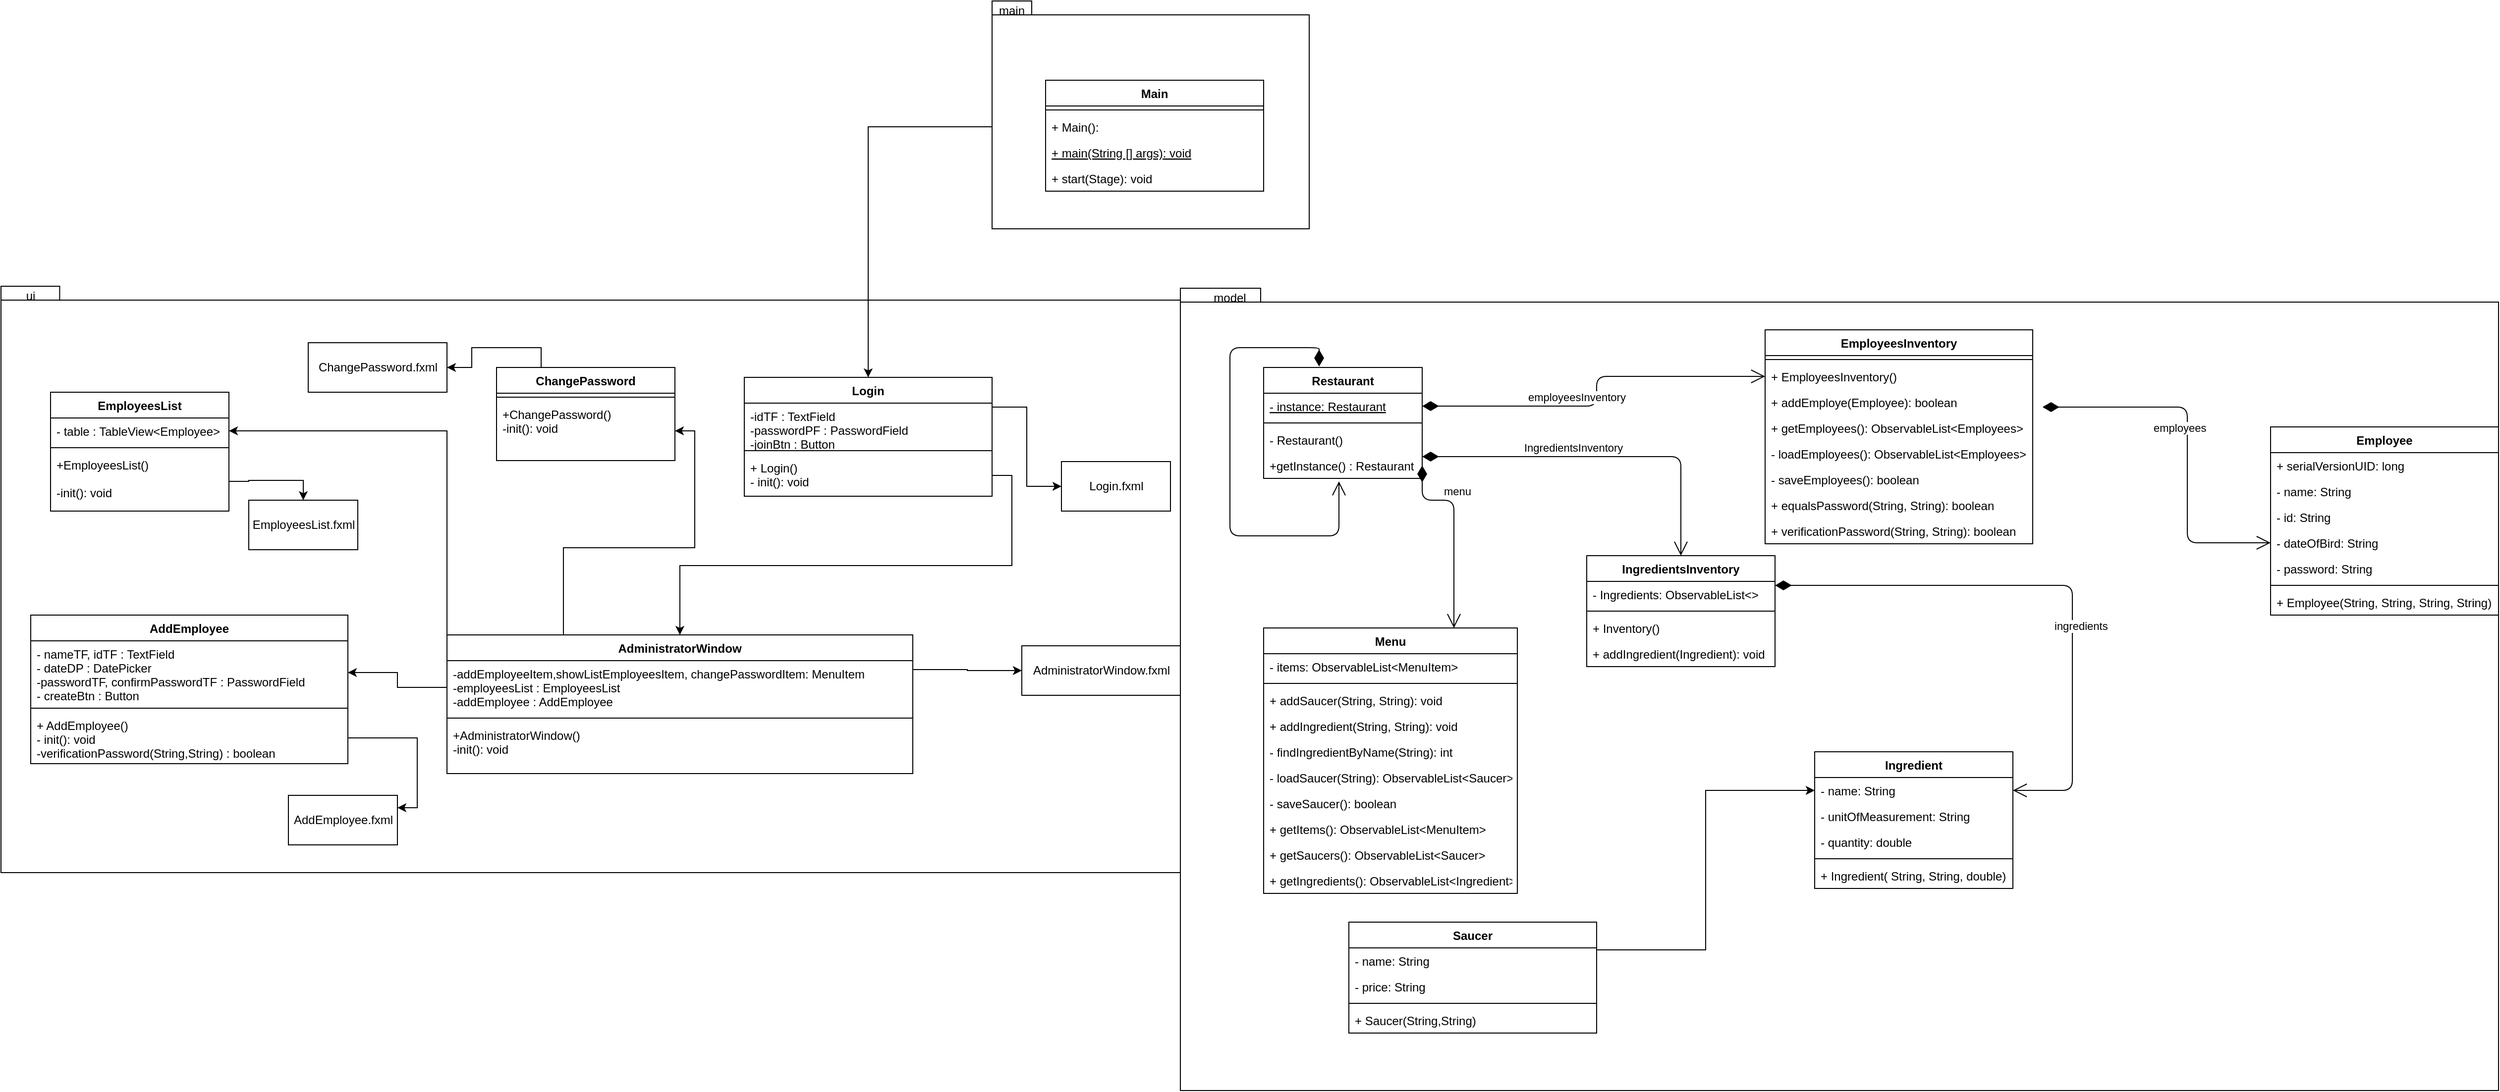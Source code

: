 <mxfile version="15.2.7" type="device"><diagram id="L7kyF5hDS-9kEPvA9DnG" name="Página-1"><mxGraphModel dx="1695" dy="1679" grid="1" gridSize="10" guides="1" tooltips="1" connect="1" arrows="1" fold="1" page="1" pageScale="1" pageWidth="827" pageHeight="1169" math="0" shadow="0"><root><mxCell id="0"/><mxCell id="1" parent="0"/><mxCell id="4UvoIsOAYy2A6t3GpR0r-1" value="" style="shape=folder;fontStyle=1;spacingTop=10;tabWidth=40;tabHeight=14;tabPosition=left;html=1;" parent="1" vertex="1"><mxGeometry x="-750" y="28" width="1200" height="592" as="geometry"/></mxCell><mxCell id="4UvoIsOAYy2A6t3GpR0r-2" value="" style="shape=folder;fontStyle=1;spacingTop=10;tabWidth=40;tabHeight=14;tabPosition=left;html=1;" parent="1" vertex="1"><mxGeometry x="440" y="30" width="1330" height="810" as="geometry"/></mxCell><mxCell id="4UvoIsOAYy2A6t3GpR0r-3" value="ui" style="text;html=1;strokeColor=none;fillColor=none;align=center;verticalAlign=middle;whiteSpace=wrap;rounded=0;" parent="1" vertex="1"><mxGeometry x="-740" y="28" width="40" height="20" as="geometry"/></mxCell><mxCell id="4UvoIsOAYy2A6t3GpR0r-4" value="model" style="text;html=1;strokeColor=none;fillColor=none;align=center;verticalAlign=middle;whiteSpace=wrap;rounded=0;" parent="1" vertex="1"><mxGeometry x="470" y="30" width="40" height="20" as="geometry"/></mxCell><mxCell id="4UvoIsOAYy2A6t3GpR0r-10" value="Restaurant" style="swimlane;fontStyle=1;align=center;verticalAlign=top;childLayout=stackLayout;horizontal=1;startSize=26;horizontalStack=0;resizeParent=1;resizeParentMax=0;resizeLast=0;collapsible=1;marginBottom=0;" parent="1" vertex="1"><mxGeometry x="524" y="110" width="160" height="112" as="geometry"/></mxCell><mxCell id="4UvoIsOAYy2A6t3GpR0r-11" value="- instance: Restaurant" style="text;strokeColor=none;fillColor=none;align=left;verticalAlign=top;spacingLeft=4;spacingRight=4;overflow=hidden;rotatable=0;points=[[0,0.5],[1,0.5]];portConstraint=eastwest;fontStyle=4" parent="4UvoIsOAYy2A6t3GpR0r-10" vertex="1"><mxGeometry y="26" width="160" height="26" as="geometry"/></mxCell><mxCell id="4UvoIsOAYy2A6t3GpR0r-12" value="" style="line;strokeWidth=1;fillColor=none;align=left;verticalAlign=middle;spacingTop=-1;spacingLeft=3;spacingRight=3;rotatable=0;labelPosition=right;points=[];portConstraint=eastwest;" parent="4UvoIsOAYy2A6t3GpR0r-10" vertex="1"><mxGeometry y="52" width="160" height="8" as="geometry"/></mxCell><mxCell id="4UvoIsOAYy2A6t3GpR0r-13" value="- Restaurant()&#10;" style="text;strokeColor=none;fillColor=none;align=left;verticalAlign=top;spacingLeft=4;spacingRight=4;overflow=hidden;rotatable=0;points=[[0,0.5],[1,0.5]];portConstraint=eastwest;" parent="4UvoIsOAYy2A6t3GpR0r-10" vertex="1"><mxGeometry y="60" width="160" height="26" as="geometry"/></mxCell><mxCell id="7pFVxn1feQOgFeOtxgML-3" value="+getInstance() : Restaurant" style="text;strokeColor=none;fillColor=none;align=left;verticalAlign=top;spacingLeft=4;spacingRight=4;overflow=hidden;rotatable=0;points=[[0,0.5],[1,0.5]];portConstraint=eastwest;" parent="4UvoIsOAYy2A6t3GpR0r-10" vertex="1"><mxGeometry y="86" width="160" height="26" as="geometry"/></mxCell><mxCell id="4UvoIsOAYy2A6t3GpR0r-14" value="Employee" style="swimlane;fontStyle=1;align=center;verticalAlign=top;childLayout=stackLayout;horizontal=1;startSize=26;horizontalStack=0;resizeParent=1;resizeParentMax=0;resizeLast=0;collapsible=1;marginBottom=0;" parent="1" vertex="1"><mxGeometry x="1540" y="170" width="230" height="190" as="geometry"/></mxCell><mxCell id="lGYI-Bh64b4NxTgiRNu4-3" value="+ serialVersionUID: long" style="text;strokeColor=none;fillColor=none;align=left;verticalAlign=top;spacingLeft=4;spacingRight=4;overflow=hidden;rotatable=0;points=[[0,0.5],[1,0.5]];portConstraint=eastwest;" parent="4UvoIsOAYy2A6t3GpR0r-14" vertex="1"><mxGeometry y="26" width="230" height="26" as="geometry"/></mxCell><mxCell id="4UvoIsOAYy2A6t3GpR0r-15" value="- name: String" style="text;strokeColor=none;fillColor=none;align=left;verticalAlign=top;spacingLeft=4;spacingRight=4;overflow=hidden;rotatable=0;points=[[0,0.5],[1,0.5]];portConstraint=eastwest;" parent="4UvoIsOAYy2A6t3GpR0r-14" vertex="1"><mxGeometry y="52" width="230" height="26" as="geometry"/></mxCell><mxCell id="4UvoIsOAYy2A6t3GpR0r-18" value="- id: String" style="text;strokeColor=none;fillColor=none;align=left;verticalAlign=top;spacingLeft=4;spacingRight=4;overflow=hidden;rotatable=0;points=[[0,0.5],[1,0.5]];portConstraint=eastwest;" parent="4UvoIsOAYy2A6t3GpR0r-14" vertex="1"><mxGeometry y="78" width="230" height="26" as="geometry"/></mxCell><mxCell id="4UvoIsOAYy2A6t3GpR0r-19" value="- dateOfBird: String" style="text;strokeColor=none;fillColor=none;align=left;verticalAlign=top;spacingLeft=4;spacingRight=4;overflow=hidden;rotatable=0;points=[[0,0.5],[1,0.5]];portConstraint=eastwest;" parent="4UvoIsOAYy2A6t3GpR0r-14" vertex="1"><mxGeometry y="104" width="230" height="26" as="geometry"/></mxCell><mxCell id="4UvoIsOAYy2A6t3GpR0r-20" value="- password: String" style="text;strokeColor=none;fillColor=none;align=left;verticalAlign=top;spacingLeft=4;spacingRight=4;overflow=hidden;rotatable=0;points=[[0,0.5],[1,0.5]];portConstraint=eastwest;" parent="4UvoIsOAYy2A6t3GpR0r-14" vertex="1"><mxGeometry y="130" width="230" height="26" as="geometry"/></mxCell><mxCell id="4UvoIsOAYy2A6t3GpR0r-16" value="" style="line;strokeWidth=1;fillColor=none;align=left;verticalAlign=middle;spacingTop=-1;spacingLeft=3;spacingRight=3;rotatable=0;labelPosition=right;points=[];portConstraint=eastwest;" parent="4UvoIsOAYy2A6t3GpR0r-14" vertex="1"><mxGeometry y="156" width="230" height="8" as="geometry"/></mxCell><mxCell id="4UvoIsOAYy2A6t3GpR0r-17" value="+ Employee(String, String, String, String)" style="text;strokeColor=none;fillColor=none;align=left;verticalAlign=top;spacingLeft=4;spacingRight=4;overflow=hidden;rotatable=0;points=[[0,0.5],[1,0.5]];portConstraint=eastwest;" parent="4UvoIsOAYy2A6t3GpR0r-14" vertex="1"><mxGeometry y="164" width="230" height="26" as="geometry"/></mxCell><mxCell id="4UvoIsOAYy2A6t3GpR0r-21" value="Ingredient" style="swimlane;fontStyle=1;align=center;verticalAlign=top;childLayout=stackLayout;horizontal=1;startSize=26;horizontalStack=0;resizeParent=1;resizeParentMax=0;resizeLast=0;collapsible=1;marginBottom=0;" parent="1" vertex="1"><mxGeometry x="1080" y="498" width="200" height="138" as="geometry"/></mxCell><mxCell id="4UvoIsOAYy2A6t3GpR0r-22" value="- name: String" style="text;strokeColor=none;fillColor=none;align=left;verticalAlign=top;spacingLeft=4;spacingRight=4;overflow=hidden;rotatable=0;points=[[0,0.5],[1,0.5]];portConstraint=eastwest;" parent="4UvoIsOAYy2A6t3GpR0r-21" vertex="1"><mxGeometry y="26" width="200" height="26" as="geometry"/></mxCell><mxCell id="4UvoIsOAYy2A6t3GpR0r-25" value="- unitOfMeasurement: String" style="text;strokeColor=none;fillColor=none;align=left;verticalAlign=top;spacingLeft=4;spacingRight=4;overflow=hidden;rotatable=0;points=[[0,0.5],[1,0.5]];portConstraint=eastwest;" parent="4UvoIsOAYy2A6t3GpR0r-21" vertex="1"><mxGeometry y="52" width="200" height="26" as="geometry"/></mxCell><mxCell id="4UvoIsOAYy2A6t3GpR0r-39" value="- quantity: double" style="text;strokeColor=none;fillColor=none;align=left;verticalAlign=top;spacingLeft=4;spacingRight=4;overflow=hidden;rotatable=0;points=[[0,0.5],[1,0.5]];portConstraint=eastwest;" parent="4UvoIsOAYy2A6t3GpR0r-21" vertex="1"><mxGeometry y="78" width="200" height="26" as="geometry"/></mxCell><mxCell id="4UvoIsOAYy2A6t3GpR0r-23" value="" style="line;strokeWidth=1;fillColor=none;align=left;verticalAlign=middle;spacingTop=-1;spacingLeft=3;spacingRight=3;rotatable=0;labelPosition=right;points=[];portConstraint=eastwest;" parent="4UvoIsOAYy2A6t3GpR0r-21" vertex="1"><mxGeometry y="104" width="200" height="8" as="geometry"/></mxCell><mxCell id="4UvoIsOAYy2A6t3GpR0r-24" value="+ Ingredient( String, String, double)" style="text;strokeColor=none;fillColor=none;align=left;verticalAlign=top;spacingLeft=4;spacingRight=4;overflow=hidden;rotatable=0;points=[[0,0.5],[1,0.5]];portConstraint=eastwest;" parent="4UvoIsOAYy2A6t3GpR0r-21" vertex="1"><mxGeometry y="112" width="200" height="26" as="geometry"/></mxCell><mxCell id="4UvoIsOAYy2A6t3GpR0r-26" value="IngredientsInventory" style="swimlane;fontStyle=1;align=center;verticalAlign=top;childLayout=stackLayout;horizontal=1;startSize=26;horizontalStack=0;resizeParent=1;resizeParentMax=0;resizeLast=0;collapsible=1;marginBottom=0;" parent="1" vertex="1"><mxGeometry x="850" y="300" width="190" height="112" as="geometry"/></mxCell><mxCell id="4UvoIsOAYy2A6t3GpR0r-27" value="- Ingredients: ObservableList&lt;&gt; " style="text;strokeColor=none;fillColor=none;align=left;verticalAlign=top;spacingLeft=4;spacingRight=4;overflow=hidden;rotatable=0;points=[[0,0.5],[1,0.5]];portConstraint=eastwest;" parent="4UvoIsOAYy2A6t3GpR0r-26" vertex="1"><mxGeometry y="26" width="190" height="26" as="geometry"/></mxCell><mxCell id="4UvoIsOAYy2A6t3GpR0r-28" value="" style="line;strokeWidth=1;fillColor=none;align=left;verticalAlign=middle;spacingTop=-1;spacingLeft=3;spacingRight=3;rotatable=0;labelPosition=right;points=[];portConstraint=eastwest;" parent="4UvoIsOAYy2A6t3GpR0r-26" vertex="1"><mxGeometry y="52" width="190" height="8" as="geometry"/></mxCell><mxCell id="4UvoIsOAYy2A6t3GpR0r-29" value="+ Inventory()" style="text;strokeColor=none;fillColor=none;align=left;verticalAlign=top;spacingLeft=4;spacingRight=4;overflow=hidden;rotatable=0;points=[[0,0.5],[1,0.5]];portConstraint=eastwest;" parent="4UvoIsOAYy2A6t3GpR0r-26" vertex="1"><mxGeometry y="60" width="190" height="26" as="geometry"/></mxCell><mxCell id="DF9KUVSJpANHtCZs5Mmc-1" value="+ addIngredient(Ingredient): void" style="text;strokeColor=none;fillColor=none;align=left;verticalAlign=top;spacingLeft=4;spacingRight=4;overflow=hidden;rotatable=0;points=[[0,0.5],[1,0.5]];portConstraint=eastwest;" parent="4UvoIsOAYy2A6t3GpR0r-26" vertex="1"><mxGeometry y="86" width="190" height="26" as="geometry"/></mxCell><mxCell id="4UvoIsOAYy2A6t3GpR0r-38" style="edgeStyle=orthogonalEdgeStyle;rounded=0;orthogonalLoop=1;jettySize=auto;html=1;exitX=1;exitY=0.25;exitDx=0;exitDy=0;entryX=0;entryY=0.5;entryDx=0;entryDy=0;" parent="1" source="4UvoIsOAYy2A6t3GpR0r-34" target="4UvoIsOAYy2A6t3GpR0r-22" edge="1"><mxGeometry relative="1" as="geometry"/></mxCell><mxCell id="4UvoIsOAYy2A6t3GpR0r-34" value="Saucer" style="swimlane;fontStyle=1;align=center;verticalAlign=top;childLayout=stackLayout;horizontal=1;startSize=26;horizontalStack=0;resizeParent=1;resizeParentMax=0;resizeLast=0;collapsible=1;marginBottom=0;" parent="1" vertex="1"><mxGeometry x="610" y="670" width="250" height="112" as="geometry"/></mxCell><mxCell id="4UvoIsOAYy2A6t3GpR0r-35" value="- name: String" style="text;strokeColor=none;fillColor=none;align=left;verticalAlign=top;spacingLeft=4;spacingRight=4;overflow=hidden;rotatable=0;points=[[0,0.5],[1,0.5]];portConstraint=eastwest;" parent="4UvoIsOAYy2A6t3GpR0r-34" vertex="1"><mxGeometry y="26" width="250" height="26" as="geometry"/></mxCell><mxCell id="4UvoIsOAYy2A6t3GpR0r-40" value="- price: String" style="text;strokeColor=none;fillColor=none;align=left;verticalAlign=top;spacingLeft=4;spacingRight=4;overflow=hidden;rotatable=0;points=[[0,0.5],[1,0.5]];portConstraint=eastwest;" parent="4UvoIsOAYy2A6t3GpR0r-34" vertex="1"><mxGeometry y="52" width="250" height="26" as="geometry"/></mxCell><mxCell id="4UvoIsOAYy2A6t3GpR0r-36" value="" style="line;strokeWidth=1;fillColor=none;align=left;verticalAlign=middle;spacingTop=-1;spacingLeft=3;spacingRight=3;rotatable=0;labelPosition=right;points=[];portConstraint=eastwest;" parent="4UvoIsOAYy2A6t3GpR0r-34" vertex="1"><mxGeometry y="78" width="250" height="8" as="geometry"/></mxCell><mxCell id="4UvoIsOAYy2A6t3GpR0r-37" value="+ Saucer(String,String)" style="text;strokeColor=none;fillColor=none;align=left;verticalAlign=top;spacingLeft=4;spacingRight=4;overflow=hidden;rotatable=0;points=[[0,0.5],[1,0.5]];portConstraint=eastwest;" parent="4UvoIsOAYy2A6t3GpR0r-34" vertex="1"><mxGeometry y="86" width="250" height="26" as="geometry"/></mxCell><mxCell id="4UvoIsOAYy2A6t3GpR0r-41" value="Login.fxml" style="html=1;" parent="1" vertex="1"><mxGeometry x="320" y="205" width="110" height="50" as="geometry"/></mxCell><mxCell id="4UvoIsOAYy2A6t3GpR0r-46" style="edgeStyle=orthogonalEdgeStyle;rounded=0;orthogonalLoop=1;jettySize=auto;html=1;exitX=1;exitY=0.25;exitDx=0;exitDy=0;entryX=0;entryY=0.5;entryDx=0;entryDy=0;" parent="1" source="4UvoIsOAYy2A6t3GpR0r-42" target="4UvoIsOAYy2A6t3GpR0r-41" edge="1"><mxGeometry relative="1" as="geometry"/></mxCell><mxCell id="4UvoIsOAYy2A6t3GpR0r-42" value="Login" style="swimlane;fontStyle=1;align=center;verticalAlign=top;childLayout=stackLayout;horizontal=1;startSize=26;horizontalStack=0;resizeParent=1;resizeParentMax=0;resizeLast=0;collapsible=1;marginBottom=0;" parent="1" vertex="1"><mxGeometry y="120" width="250" height="120" as="geometry"/></mxCell><mxCell id="4UvoIsOAYy2A6t3GpR0r-43" value="-idTF : TextField&#10;-passwordPF : PasswordField&#10;-joinBtn : Button" style="text;strokeColor=none;fillColor=none;align=left;verticalAlign=top;spacingLeft=4;spacingRight=4;overflow=hidden;rotatable=0;points=[[0,0.5],[1,0.5]];portConstraint=eastwest;" parent="4UvoIsOAYy2A6t3GpR0r-42" vertex="1"><mxGeometry y="26" width="250" height="44" as="geometry"/></mxCell><mxCell id="4UvoIsOAYy2A6t3GpR0r-44" value="" style="line;strokeWidth=1;fillColor=none;align=left;verticalAlign=middle;spacingTop=-1;spacingLeft=3;spacingRight=3;rotatable=0;labelPosition=right;points=[];portConstraint=eastwest;" parent="4UvoIsOAYy2A6t3GpR0r-42" vertex="1"><mxGeometry y="70" width="250" height="8" as="geometry"/></mxCell><mxCell id="4UvoIsOAYy2A6t3GpR0r-45" value="+ Login()&#10;- init(): void" style="text;strokeColor=none;fillColor=none;align=left;verticalAlign=top;spacingLeft=4;spacingRight=4;overflow=hidden;rotatable=0;points=[[0,0.5],[1,0.5]];portConstraint=eastwest;" parent="4UvoIsOAYy2A6t3GpR0r-42" vertex="1"><mxGeometry y="78" width="250" height="42" as="geometry"/></mxCell><mxCell id="DF9KUVSJpANHtCZs5Mmc-2" value="EmployeesInventory" style="swimlane;fontStyle=1;align=center;verticalAlign=top;childLayout=stackLayout;horizontal=1;startSize=26;horizontalStack=0;resizeParent=1;resizeParentMax=0;resizeLast=0;collapsible=1;marginBottom=0;" parent="1" vertex="1"><mxGeometry x="1030" y="72" width="270" height="216" as="geometry"/></mxCell><mxCell id="DF9KUVSJpANHtCZs5Mmc-4" value="" style="line;strokeWidth=1;fillColor=none;align=left;verticalAlign=middle;spacingTop=-1;spacingLeft=3;spacingRight=3;rotatable=0;labelPosition=right;points=[];portConstraint=eastwest;" parent="DF9KUVSJpANHtCZs5Mmc-2" vertex="1"><mxGeometry y="26" width="270" height="8" as="geometry"/></mxCell><mxCell id="DF9KUVSJpANHtCZs5Mmc-5" value="+ EmployeesInventory()" style="text;strokeColor=none;fillColor=none;align=left;verticalAlign=top;spacingLeft=4;spacingRight=4;overflow=hidden;rotatable=0;points=[[0,0.5],[1,0.5]];portConstraint=eastwest;" parent="DF9KUVSJpANHtCZs5Mmc-2" vertex="1"><mxGeometry y="34" width="270" height="26" as="geometry"/></mxCell><mxCell id="DF9KUVSJpANHtCZs5Mmc-24" value="+ addEmploye(Employee): boolean" style="text;strokeColor=none;fillColor=none;align=left;verticalAlign=top;spacingLeft=4;spacingRight=4;overflow=hidden;rotatable=0;points=[[0,0.5],[1,0.5]];portConstraint=eastwest;" parent="DF9KUVSJpANHtCZs5Mmc-2" vertex="1"><mxGeometry y="60" width="270" height="26" as="geometry"/></mxCell><mxCell id="DF9KUVSJpANHtCZs5Mmc-25" value="+ getEmployees(): ObservableList&lt;Employees&gt;" style="text;strokeColor=none;fillColor=none;align=left;verticalAlign=top;spacingLeft=4;spacingRight=4;overflow=hidden;rotatable=0;points=[[0,0.5],[1,0.5]];portConstraint=eastwest;" parent="DF9KUVSJpANHtCZs5Mmc-2" vertex="1"><mxGeometry y="86" width="270" height="26" as="geometry"/></mxCell><mxCell id="DF9KUVSJpANHtCZs5Mmc-32" value="- loadEmployees(): ObservableList&lt;Employees&gt;" style="text;strokeColor=none;fillColor=none;align=left;verticalAlign=top;spacingLeft=4;spacingRight=4;overflow=hidden;rotatable=0;points=[[0,0.5],[1,0.5]];portConstraint=eastwest;" parent="DF9KUVSJpANHtCZs5Mmc-2" vertex="1"><mxGeometry y="112" width="270" height="26" as="geometry"/></mxCell><mxCell id="DF9KUVSJpANHtCZs5Mmc-33" value="- saveEmployees(): boolean" style="text;strokeColor=none;fillColor=none;align=left;verticalAlign=top;spacingLeft=4;spacingRight=4;overflow=hidden;rotatable=0;points=[[0,0.5],[1,0.5]];portConstraint=eastwest;" parent="DF9KUVSJpANHtCZs5Mmc-2" vertex="1"><mxGeometry y="138" width="270" height="26" as="geometry"/></mxCell><mxCell id="lGYI-Bh64b4NxTgiRNu4-1" value="+ equalsPassword(String, String): boolean" style="text;strokeColor=none;fillColor=none;align=left;verticalAlign=top;spacingLeft=4;spacingRight=4;overflow=hidden;rotatable=0;points=[[0,0.5],[1,0.5]];portConstraint=eastwest;" parent="DF9KUVSJpANHtCZs5Mmc-2" vertex="1"><mxGeometry y="164" width="270" height="26" as="geometry"/></mxCell><mxCell id="lGYI-Bh64b4NxTgiRNu4-2" value="+ verificationPassword(String, String): boolean" style="text;strokeColor=none;fillColor=none;align=left;verticalAlign=top;spacingLeft=4;spacingRight=4;overflow=hidden;rotatable=0;points=[[0,0.5],[1,0.5]];portConstraint=eastwest;" parent="DF9KUVSJpANHtCZs5Mmc-2" vertex="1"><mxGeometry y="190" width="270" height="26" as="geometry"/></mxCell><mxCell id="DF9KUVSJpANHtCZs5Mmc-8" style="edgeStyle=orthogonalEdgeStyle;rounded=0;orthogonalLoop=1;jettySize=auto;html=1;exitX=0;exitY=0.5;exitDx=0;exitDy=0;entryX=0.5;entryY=0;entryDx=0;entryDy=0;" parent="1" source="4UvoIsOAYy2A6t3GpR0r-9" target="4UvoIsOAYy2A6t3GpR0r-42" edge="1"><mxGeometry relative="1" as="geometry"/></mxCell><mxCell id="DF9KUVSJpANHtCZs5Mmc-9" style="edgeStyle=orthogonalEdgeStyle;rounded=0;orthogonalLoop=1;jettySize=auto;html=1;exitX=0.5;exitY=1;exitDx=0;exitDy=0;exitPerimeter=0;" parent="1" source="4UvoIsOAYy2A6t3GpR0r-1" target="4UvoIsOAYy2A6t3GpR0r-1" edge="1"><mxGeometry relative="1" as="geometry"/></mxCell><mxCell id="DF9KUVSJpANHtCZs5Mmc-16" style="edgeStyle=orthogonalEdgeStyle;rounded=0;orthogonalLoop=1;jettySize=auto;html=1;exitX=1;exitY=0.25;exitDx=0;exitDy=0;entryX=0;entryY=0.5;entryDx=0;entryDy=0;" parent="1" source="DF9KUVSJpANHtCZs5Mmc-10" target="DF9KUVSJpANHtCZs5Mmc-15" edge="1"><mxGeometry relative="1" as="geometry"/></mxCell><mxCell id="z_QZywUsIqtqfTXXxMvh-6" style="edgeStyle=orthogonalEdgeStyle;rounded=0;orthogonalLoop=1;jettySize=auto;html=1;exitX=0;exitY=0;exitDx=0;exitDy=0;entryX=1;entryY=0.5;entryDx=0;entryDy=0;" parent="1" source="DF9KUVSJpANHtCZs5Mmc-10" target="z_QZywUsIqtqfTXXxMvh-8" edge="1"><mxGeometry relative="1" as="geometry"><mxPoint x="-60" y="294" as="targetPoint"/></mxGeometry></mxCell><mxCell id="7pFVxn1feQOgFeOtxgML-8" style="edgeStyle=orthogonalEdgeStyle;rounded=0;orthogonalLoop=1;jettySize=auto;html=1;exitX=0.25;exitY=0;exitDx=0;exitDy=0;entryX=1;entryY=0.5;entryDx=0;entryDy=0;" parent="1" source="DF9KUVSJpANHtCZs5Mmc-10" target="z_QZywUsIqtqfTXXxMvh-17" edge="1"><mxGeometry relative="1" as="geometry"/></mxCell><mxCell id="DF9KUVSJpANHtCZs5Mmc-10" value="AdministratorWindow" style="swimlane;fontStyle=1;align=center;verticalAlign=top;childLayout=stackLayout;horizontal=1;startSize=26;horizontalStack=0;resizeParent=1;resizeParentMax=0;resizeLast=0;collapsible=1;marginBottom=0;" parent="1" vertex="1"><mxGeometry x="-300" y="380" width="470" height="140" as="geometry"/></mxCell><mxCell id="DF9KUVSJpANHtCZs5Mmc-11" value="-addEmployeeItem,showListEmployeesItem, changePasswordItem: MenuItem&#10;-employeesList : EmployeesList&#10;-addEmployee : AddEmployee" style="text;strokeColor=none;fillColor=none;align=left;verticalAlign=top;spacingLeft=4;spacingRight=4;overflow=hidden;rotatable=0;points=[[0,0.5],[1,0.5]];portConstraint=eastwest;" parent="DF9KUVSJpANHtCZs5Mmc-10" vertex="1"><mxGeometry y="26" width="470" height="54" as="geometry"/></mxCell><mxCell id="DF9KUVSJpANHtCZs5Mmc-12" value="" style="line;strokeWidth=1;fillColor=none;align=left;verticalAlign=middle;spacingTop=-1;spacingLeft=3;spacingRight=3;rotatable=0;labelPosition=right;points=[];portConstraint=eastwest;" parent="DF9KUVSJpANHtCZs5Mmc-10" vertex="1"><mxGeometry y="80" width="470" height="8" as="geometry"/></mxCell><mxCell id="DF9KUVSJpANHtCZs5Mmc-13" value="+AdministratorWindow()&#10;-init(): void" style="text;strokeColor=none;fillColor=none;align=left;verticalAlign=top;spacingLeft=4;spacingRight=4;overflow=hidden;rotatable=0;points=[[0,0.5],[1,0.5]];portConstraint=eastwest;" parent="DF9KUVSJpANHtCZs5Mmc-10" vertex="1"><mxGeometry y="88" width="470" height="52" as="geometry"/></mxCell><mxCell id="DF9KUVSJpANHtCZs5Mmc-14" style="edgeStyle=orthogonalEdgeStyle;rounded=0;orthogonalLoop=1;jettySize=auto;html=1;exitX=1;exitY=0.5;exitDx=0;exitDy=0;entryX=0.5;entryY=0;entryDx=0;entryDy=0;" parent="1" source="4UvoIsOAYy2A6t3GpR0r-45" target="DF9KUVSJpANHtCZs5Mmc-10" edge="1"><mxGeometry relative="1" as="geometry"/></mxCell><mxCell id="DF9KUVSJpANHtCZs5Mmc-15" value="AdministratorWindow.fxml" style="html=1;" parent="1" vertex="1"><mxGeometry x="280" y="391" width="160" height="50" as="geometry"/></mxCell><mxCell id="DF9KUVSJpANHtCZs5Mmc-17" value="AddEmployee" style="swimlane;fontStyle=1;align=center;verticalAlign=top;childLayout=stackLayout;horizontal=1;startSize=26;horizontalStack=0;resizeParent=1;resizeParentMax=0;resizeLast=0;collapsible=1;marginBottom=0;" parent="1" vertex="1"><mxGeometry x="-720" y="360" width="320" height="150" as="geometry"/></mxCell><mxCell id="DF9KUVSJpANHtCZs5Mmc-18" value="- nameTF, idTF : TextField&#10;- dateDP : DatePicker&#10;-passwordTF, confirmPasswordTF : PasswordField&#10;- createBtn : Button" style="text;strokeColor=none;fillColor=none;align=left;verticalAlign=top;spacingLeft=4;spacingRight=4;overflow=hidden;rotatable=0;points=[[0,0.5],[1,0.5]];portConstraint=eastwest;" parent="DF9KUVSJpANHtCZs5Mmc-17" vertex="1"><mxGeometry y="26" width="320" height="64" as="geometry"/></mxCell><mxCell id="DF9KUVSJpANHtCZs5Mmc-19" value="" style="line;strokeWidth=1;fillColor=none;align=left;verticalAlign=middle;spacingTop=-1;spacingLeft=3;spacingRight=3;rotatable=0;labelPosition=right;points=[];portConstraint=eastwest;" parent="DF9KUVSJpANHtCZs5Mmc-17" vertex="1"><mxGeometry y="90" width="320" height="8" as="geometry"/></mxCell><mxCell id="DF9KUVSJpANHtCZs5Mmc-20" value="+ AddEmployee()&#10;- init(): void&#10;-verificationPassword(String,String) : boolean" style="text;strokeColor=none;fillColor=none;align=left;verticalAlign=top;spacingLeft=4;spacingRight=4;overflow=hidden;rotatable=0;points=[[0,0.5],[1,0.5]];portConstraint=eastwest;" parent="DF9KUVSJpANHtCZs5Mmc-17" vertex="1"><mxGeometry y="98" width="320" height="52" as="geometry"/></mxCell><mxCell id="DF9KUVSJpANHtCZs5Mmc-21" value="AddEmployee.fxml" style="html=1;" parent="1" vertex="1"><mxGeometry x="-460" y="542" width="110" height="50" as="geometry"/></mxCell><mxCell id="DF9KUVSJpANHtCZs5Mmc-22" style="edgeStyle=orthogonalEdgeStyle;rounded=0;orthogonalLoop=1;jettySize=auto;html=1;exitX=0;exitY=0.5;exitDx=0;exitDy=0;entryX=1;entryY=0.5;entryDx=0;entryDy=0;" parent="1" source="DF9KUVSJpANHtCZs5Mmc-11" target="DF9KUVSJpANHtCZs5Mmc-18" edge="1"><mxGeometry relative="1" as="geometry"/></mxCell><mxCell id="DF9KUVSJpANHtCZs5Mmc-23" style="edgeStyle=orthogonalEdgeStyle;rounded=0;orthogonalLoop=1;jettySize=auto;html=1;exitX=1;exitY=0.5;exitDx=0;exitDy=0;entryX=1;entryY=0.25;entryDx=0;entryDy=0;" parent="1" source="DF9KUVSJpANHtCZs5Mmc-20" target="DF9KUVSJpANHtCZs5Mmc-21" edge="1"><mxGeometry relative="1" as="geometry"/></mxCell><mxCell id="z_QZywUsIqtqfTXXxMvh-7" value="EmployeesList" style="swimlane;fontStyle=1;align=center;verticalAlign=top;childLayout=stackLayout;horizontal=1;startSize=26;horizontalStack=0;resizeParent=1;resizeParentMax=0;resizeLast=0;collapsible=1;marginBottom=0;" parent="1" vertex="1"><mxGeometry x="-700" y="135" width="180" height="120" as="geometry"/></mxCell><mxCell id="z_QZywUsIqtqfTXXxMvh-8" value="- table : TableView&lt;Employee&gt;" style="text;strokeColor=none;fillColor=none;align=left;verticalAlign=top;spacingLeft=4;spacingRight=4;overflow=hidden;rotatable=0;points=[[0,0.5],[1,0.5]];portConstraint=eastwest;" parent="z_QZywUsIqtqfTXXxMvh-7" vertex="1"><mxGeometry y="26" width="180" height="26" as="geometry"/></mxCell><mxCell id="z_QZywUsIqtqfTXXxMvh-9" value="" style="line;strokeWidth=1;fillColor=none;align=left;verticalAlign=middle;spacingTop=-1;spacingLeft=3;spacingRight=3;rotatable=0;labelPosition=right;points=[];portConstraint=eastwest;" parent="z_QZywUsIqtqfTXXxMvh-7" vertex="1"><mxGeometry y="52" width="180" height="8" as="geometry"/></mxCell><mxCell id="z_QZywUsIqtqfTXXxMvh-10" value="+EmployeesList()&#10;&#10;-init(): void&#10;" style="text;strokeColor=none;fillColor=none;align=left;verticalAlign=top;spacingLeft=4;spacingRight=4;overflow=hidden;rotatable=0;points=[[0,0.5],[1,0.5]];portConstraint=eastwest;" parent="z_QZywUsIqtqfTXXxMvh-7" vertex="1"><mxGeometry y="60" width="180" height="60" as="geometry"/></mxCell><mxCell id="z_QZywUsIqtqfTXXxMvh-12" value="EmployeesList.fxml" style="html=1;" parent="1" vertex="1"><mxGeometry x="-500" y="244" width="110" height="50" as="geometry"/></mxCell><mxCell id="z_QZywUsIqtqfTXXxMvh-13" style="edgeStyle=orthogonalEdgeStyle;rounded=0;orthogonalLoop=1;jettySize=auto;html=1;exitX=1;exitY=0.5;exitDx=0;exitDy=0;entryX=0.5;entryY=0;entryDx=0;entryDy=0;" parent="1" source="z_QZywUsIqtqfTXXxMvh-10" target="z_QZywUsIqtqfTXXxMvh-12" edge="1"><mxGeometry relative="1" as="geometry"/></mxCell><mxCell id="z_QZywUsIqtqfTXXxMvh-19" style="edgeStyle=orthogonalEdgeStyle;rounded=0;orthogonalLoop=1;jettySize=auto;html=1;exitX=0.25;exitY=0;exitDx=0;exitDy=0;entryX=1;entryY=0.5;entryDx=0;entryDy=0;" parent="1" source="z_QZywUsIqtqfTXXxMvh-14" target="z_QZywUsIqtqfTXXxMvh-18" edge="1"><mxGeometry relative="1" as="geometry"/></mxCell><mxCell id="z_QZywUsIqtqfTXXxMvh-14" value="ChangePassword" style="swimlane;fontStyle=1;align=center;verticalAlign=top;childLayout=stackLayout;horizontal=1;startSize=26;horizontalStack=0;resizeParent=1;resizeParentMax=0;resizeLast=0;collapsible=1;marginBottom=0;" parent="1" vertex="1"><mxGeometry x="-250" y="110" width="180" height="94" as="geometry"/></mxCell><mxCell id="z_QZywUsIqtqfTXXxMvh-16" value="" style="line;strokeWidth=1;fillColor=none;align=left;verticalAlign=middle;spacingTop=-1;spacingLeft=3;spacingRight=3;rotatable=0;labelPosition=right;points=[];portConstraint=eastwest;" parent="z_QZywUsIqtqfTXXxMvh-14" vertex="1"><mxGeometry y="26" width="180" height="8" as="geometry"/></mxCell><mxCell id="z_QZywUsIqtqfTXXxMvh-17" value="+ChangePassword()&#10;-init(): void" style="text;strokeColor=none;fillColor=none;align=left;verticalAlign=top;spacingLeft=4;spacingRight=4;overflow=hidden;rotatable=0;points=[[0,0.5],[1,0.5]];portConstraint=eastwest;" parent="z_QZywUsIqtqfTXXxMvh-14" vertex="1"><mxGeometry y="34" width="180" height="60" as="geometry"/></mxCell><mxCell id="z_QZywUsIqtqfTXXxMvh-18" value="ChangePassword.fxml" style="html=1;" parent="1" vertex="1"><mxGeometry x="-440" y="85" width="140" height="50" as="geometry"/></mxCell><mxCell id="7pFVxn1feQOgFeOtxgML-1" value="" style="endArrow=open;html=1;endSize=12;startArrow=diamondThin;startSize=14;startFill=1;edgeStyle=orthogonalEdgeStyle;align=left;verticalAlign=bottom;entryX=0.475;entryY=1.115;entryDx=0;entryDy=0;entryPerimeter=0;" parent="1" target="7pFVxn1feQOgFeOtxgML-3" edge="1"><mxGeometry x="-0.868" y="-22" relative="1" as="geometry"><mxPoint x="580" y="109" as="sourcePoint"/><mxPoint x="670" y="50" as="targetPoint"/><Array as="points"><mxPoint x="580" y="90"/><mxPoint x="490" y="90"/><mxPoint x="490" y="280"/><mxPoint x="600" y="280"/></Array><mxPoint x="20" y="12" as="offset"/></mxGeometry></mxCell><mxCell id="7pFVxn1feQOgFeOtxgML-4" value="" style="shape=folder;fontStyle=1;spacingTop=10;tabWidth=40;tabHeight=14;tabPosition=left;html=1;" parent="1" vertex="1"><mxGeometry x="250" y="-260" width="320" height="230" as="geometry"/></mxCell><mxCell id="4UvoIsOAYy2A6t3GpR0r-5" value="Main" style="swimlane;fontStyle=1;align=center;verticalAlign=top;childLayout=stackLayout;horizontal=1;startSize=26;horizontalStack=0;resizeParent=1;resizeParentMax=0;resizeLast=0;collapsible=1;marginBottom=0;" parent="1" vertex="1"><mxGeometry x="304" y="-180" width="220" height="112" as="geometry"/></mxCell><mxCell id="4UvoIsOAYy2A6t3GpR0r-7" value="" style="line;strokeWidth=1;fillColor=none;align=left;verticalAlign=middle;spacingTop=-1;spacingLeft=3;spacingRight=3;rotatable=0;labelPosition=right;points=[];portConstraint=eastwest;" parent="4UvoIsOAYy2A6t3GpR0r-5" vertex="1"><mxGeometry y="26" width="220" height="8" as="geometry"/></mxCell><mxCell id="4UvoIsOAYy2A6t3GpR0r-9" value="+ Main():" style="text;strokeColor=none;fillColor=none;align=left;verticalAlign=top;spacingLeft=4;spacingRight=4;overflow=hidden;rotatable=0;points=[[0,0.5],[1,0.5]];portConstraint=eastwest;" parent="4UvoIsOAYy2A6t3GpR0r-5" vertex="1"><mxGeometry y="34" width="220" height="26" as="geometry"/></mxCell><mxCell id="7pFVxn1feQOgFeOtxgML-5" value="+ main(String [] args): void" style="text;align=left;verticalAlign=top;spacingLeft=4;spacingRight=4;overflow=hidden;rotatable=0;points=[[0,0.5],[1,0.5]];portConstraint=eastwest;fontStyle=4" parent="4UvoIsOAYy2A6t3GpR0r-5" vertex="1"><mxGeometry y="60" width="220" height="26" as="geometry"/></mxCell><mxCell id="7pFVxn1feQOgFeOtxgML-6" value="+ start(Stage): void" style="text;align=left;verticalAlign=top;spacingLeft=4;spacingRight=4;overflow=hidden;rotatable=0;points=[[0,0.5],[1,0.5]];portConstraint=eastwest;fontStyle=0" parent="4UvoIsOAYy2A6t3GpR0r-5" vertex="1"><mxGeometry y="86" width="220" height="26" as="geometry"/></mxCell><mxCell id="7pFVxn1feQOgFeOtxgML-7" value="main" style="text;html=1;strokeColor=none;fillColor=none;align=center;verticalAlign=middle;whiteSpace=wrap;rounded=0;" parent="1" vertex="1"><mxGeometry x="250" y="-260" width="40" height="20" as="geometry"/></mxCell><mxCell id="Frpfq7M44Ly7dwrJV1uX-5" value="&lt;span style=&quot;text-align: center&quot;&gt;employeesInventory&lt;/span&gt;" style="endArrow=open;html=1;endSize=12;startArrow=diamondThin;startSize=14;startFill=1;edgeStyle=orthogonalEdgeStyle;align=left;verticalAlign=bottom;exitX=1;exitY=0.5;exitDx=0;exitDy=0;entryX=0;entryY=0.5;entryDx=0;entryDy=0;" edge="1" parent="1" source="4UvoIsOAYy2A6t3GpR0r-11" target="DF9KUVSJpANHtCZs5Mmc-5"><mxGeometry x="-0.444" relative="1" as="geometry"><mxPoint x="770" y="190" as="sourcePoint"/><mxPoint x="930" y="190" as="targetPoint"/><Array as="points"><mxPoint x="860" y="149"/><mxPoint x="860" y="119"/></Array><mxPoint as="offset"/></mxGeometry></mxCell><mxCell id="Frpfq7M44Ly7dwrJV1uX-6" value="&lt;span style=&quot;text-align: center&quot;&gt;IngredientsInventory&lt;/span&gt;" style="endArrow=open;html=1;endSize=12;startArrow=diamondThin;startSize=14;startFill=1;edgeStyle=orthogonalEdgeStyle;align=left;verticalAlign=bottom;entryX=0.5;entryY=0;entryDx=0;entryDy=0;" edge="1" parent="1" target="4UvoIsOAYy2A6t3GpR0r-26"><mxGeometry x="-0.444" relative="1" as="geometry"><mxPoint x="684" y="200" as="sourcePoint"/><mxPoint x="1040" y="160" as="targetPoint"/><Array as="points"><mxPoint x="945" y="200"/></Array><mxPoint as="offset"/></mxGeometry></mxCell><mxCell id="Frpfq7M44Ly7dwrJV1uX-8" value="&lt;span style=&quot;text-align: center&quot;&gt;employees&lt;/span&gt;" style="endArrow=open;html=1;endSize=12;startArrow=diamondThin;startSize=14;startFill=1;edgeStyle=orthogonalEdgeStyle;align=left;verticalAlign=bottom;exitX=1.037;exitY=0.692;exitDx=0;exitDy=0;entryX=0;entryY=0.5;entryDx=0;entryDy=0;exitPerimeter=0;" edge="1" parent="1" source="DF9KUVSJpANHtCZs5Mmc-24" target="4UvoIsOAYy2A6t3GpR0r-19"><mxGeometry x="-0.401" y="-30" relative="1" as="geometry"><mxPoint x="1280" y="400" as="sourcePoint"/><mxPoint x="1626" y="370" as="targetPoint"/><Array as="points"><mxPoint x="1456" y="150"/><mxPoint x="1456" y="287"/></Array><mxPoint as="offset"/></mxGeometry></mxCell><mxCell id="Frpfq7M44Ly7dwrJV1uX-10" value="&lt;span style=&quot;text-align: center&quot;&gt;ingredients&lt;/span&gt;" style="endArrow=open;html=1;endSize=12;startArrow=diamondThin;startSize=14;startFill=1;edgeStyle=orthogonalEdgeStyle;align=left;verticalAlign=bottom;exitX=1.037;exitY=0.692;exitDx=0;exitDy=0;entryX=1;entryY=0.5;entryDx=0;entryDy=0;exitPerimeter=0;" edge="1" parent="1" target="4UvoIsOAYy2A6t3GpR0r-22"><mxGeometry x="0.235" y="-20" relative="1" as="geometry"><mxPoint x="1040.0" y="330.002" as="sourcePoint"/><mxPoint x="1270.01" y="467.01" as="targetPoint"/><Array as="points"><mxPoint x="1340" y="330"/><mxPoint x="1340" y="537"/></Array><mxPoint as="offset"/></mxGeometry></mxCell><mxCell id="Frpfq7M44Ly7dwrJV1uX-11" value="Menu" style="swimlane;fontStyle=1;align=center;verticalAlign=top;childLayout=stackLayout;horizontal=1;startSize=26;horizontalStack=0;resizeParent=1;resizeParentMax=0;resizeLast=0;collapsible=1;marginBottom=0;" vertex="1" parent="1"><mxGeometry x="524" y="373" width="256" height="268" as="geometry"/></mxCell><mxCell id="Frpfq7M44Ly7dwrJV1uX-16" value="- items: ObservableList&lt;MenuItem&gt;" style="text;strokeColor=none;fillColor=none;align=left;verticalAlign=top;spacingLeft=4;spacingRight=4;overflow=hidden;rotatable=0;points=[[0,0.5],[1,0.5]];portConstraint=eastwest;" vertex="1" parent="Frpfq7M44Ly7dwrJV1uX-11"><mxGeometry y="26" width="256" height="26" as="geometry"/></mxCell><mxCell id="Frpfq7M44Ly7dwrJV1uX-13" value="" style="line;strokeWidth=1;fillColor=none;align=left;verticalAlign=middle;spacingTop=-1;spacingLeft=3;spacingRight=3;rotatable=0;labelPosition=right;points=[];portConstraint=eastwest;" vertex="1" parent="Frpfq7M44Ly7dwrJV1uX-11"><mxGeometry y="52" width="256" height="8" as="geometry"/></mxCell><mxCell id="Frpfq7M44Ly7dwrJV1uX-12" value="+ addSaucer(String, String): void" style="text;strokeColor=none;fillColor=none;align=left;verticalAlign=top;spacingLeft=4;spacingRight=4;overflow=hidden;rotatable=0;points=[[0,0.5],[1,0.5]];portConstraint=eastwest;" vertex="1" parent="Frpfq7M44Ly7dwrJV1uX-11"><mxGeometry y="60" width="256" height="26" as="geometry"/></mxCell><mxCell id="Frpfq7M44Ly7dwrJV1uX-14" value="+ addIngredient(String, String): void " style="text;strokeColor=none;fillColor=none;align=left;verticalAlign=top;spacingLeft=4;spacingRight=4;overflow=hidden;rotatable=0;points=[[0,0.5],[1,0.5]];portConstraint=eastwest;" vertex="1" parent="Frpfq7M44Ly7dwrJV1uX-11"><mxGeometry y="86" width="256" height="26" as="geometry"/></mxCell><mxCell id="Frpfq7M44Ly7dwrJV1uX-17" value="- findIngredientByName(String): int" style="text;strokeColor=none;fillColor=none;align=left;verticalAlign=top;spacingLeft=4;spacingRight=4;overflow=hidden;rotatable=0;points=[[0,0.5],[1,0.5]];portConstraint=eastwest;" vertex="1" parent="Frpfq7M44Ly7dwrJV1uX-11"><mxGeometry y="112" width="256" height="26" as="geometry"/></mxCell><mxCell id="Frpfq7M44Ly7dwrJV1uX-18" value="- loadSaucer(String): ObservableList&lt;Saucer&gt;" style="text;strokeColor=none;fillColor=none;align=left;verticalAlign=top;spacingLeft=4;spacingRight=4;overflow=hidden;rotatable=0;points=[[0,0.5],[1,0.5]];portConstraint=eastwest;" vertex="1" parent="Frpfq7M44Ly7dwrJV1uX-11"><mxGeometry y="138" width="256" height="26" as="geometry"/></mxCell><mxCell id="Frpfq7M44Ly7dwrJV1uX-19" value="- saveSaucer(): boolean" style="text;strokeColor=none;fillColor=none;align=left;verticalAlign=top;spacingLeft=4;spacingRight=4;overflow=hidden;rotatable=0;points=[[0,0.5],[1,0.5]];portConstraint=eastwest;" vertex="1" parent="Frpfq7M44Ly7dwrJV1uX-11"><mxGeometry y="164" width="256" height="26" as="geometry"/></mxCell><mxCell id="Frpfq7M44Ly7dwrJV1uX-20" value="+ getItems(): ObservableList&lt;MenuItem&gt;" style="text;strokeColor=none;fillColor=none;align=left;verticalAlign=top;spacingLeft=4;spacingRight=4;overflow=hidden;rotatable=0;points=[[0,0.5],[1,0.5]];portConstraint=eastwest;" vertex="1" parent="Frpfq7M44Ly7dwrJV1uX-11"><mxGeometry y="190" width="256" height="26" as="geometry"/></mxCell><mxCell id="Frpfq7M44Ly7dwrJV1uX-21" value="+ getSaucers(): ObservableList&lt;Saucer&gt;" style="text;strokeColor=none;fillColor=none;align=left;verticalAlign=top;spacingLeft=4;spacingRight=4;overflow=hidden;rotatable=0;points=[[0,0.5],[1,0.5]];portConstraint=eastwest;" vertex="1" parent="Frpfq7M44Ly7dwrJV1uX-11"><mxGeometry y="216" width="256" height="26" as="geometry"/></mxCell><mxCell id="Frpfq7M44Ly7dwrJV1uX-22" value="+ getIngredients(): ObservableList&lt;Ingredient&gt;" style="text;strokeColor=none;fillColor=none;align=left;verticalAlign=top;spacingLeft=4;spacingRight=4;overflow=hidden;rotatable=0;points=[[0,0.5],[1,0.5]];portConstraint=eastwest;" vertex="1" parent="Frpfq7M44Ly7dwrJV1uX-11"><mxGeometry y="242" width="256" height="26" as="geometry"/></mxCell><mxCell id="Frpfq7M44Ly7dwrJV1uX-23" value="&lt;span style=&quot;text-align: center&quot;&gt;menu&lt;/span&gt;" style="endArrow=open;html=1;endSize=12;startArrow=diamondThin;startSize=14;startFill=1;edgeStyle=orthogonalEdgeStyle;align=left;verticalAlign=bottom;entryX=0.75;entryY=0;entryDx=0;entryDy=0;exitX=1;exitY=0.5;exitDx=0;exitDy=0;" edge="1" parent="1" source="7pFVxn1feQOgFeOtxgML-3" target="Frpfq7M44Ly7dwrJV1uX-11"><mxGeometry x="-0.444" relative="1" as="geometry"><mxPoint x="660" y="244" as="sourcePoint"/><mxPoint x="921" y="344" as="targetPoint"/><Array as="points"><mxPoint x="684" y="244"/><mxPoint x="716" y="244"/></Array><mxPoint as="offset"/></mxGeometry></mxCell></root></mxGraphModel></diagram></mxfile>